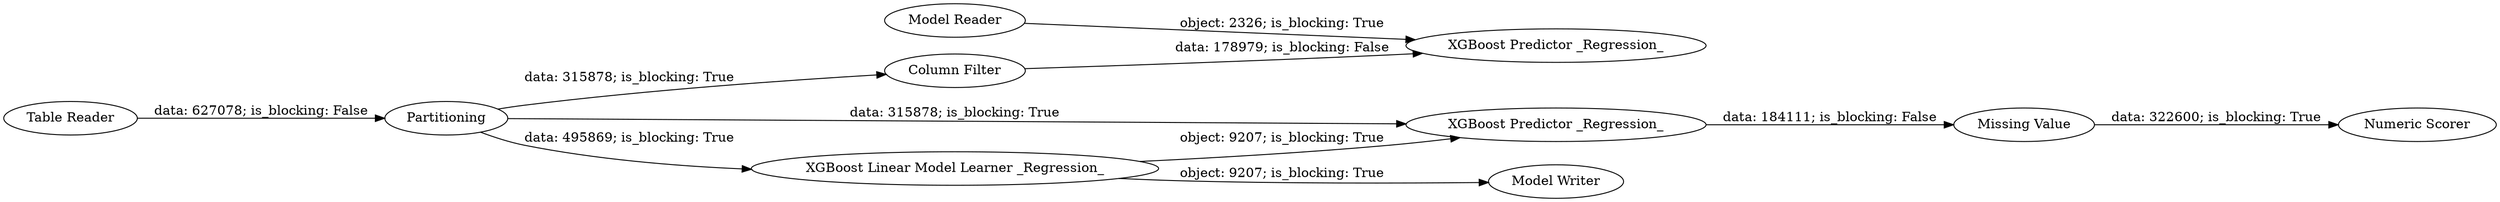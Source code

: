 digraph {
	"-2003456665253185972_53" [label="Column Filter"]
	"-2003456665253185972_30" [label="Numeric Scorer"]
	"-2003456665253185972_49" [label="XGBoost Predictor _Regression_"]
	"-2003456665253185972_24" [label=Partitioning]
	"-2003456665253185972_54" [label="Table Reader"]
	"-2003456665253185972_51" [label="Model Reader"]
	"-2003456665253185972_50" [label="Model Writer"]
	"-2003456665253185972_48" [label="XGBoost Linear Model Learner _Regression_"]
	"-2003456665253185972_46" [label="Missing Value"]
	"-2003456665253185972_52" [label="XGBoost Predictor _Regression_"]
	"-2003456665253185972_24" -> "-2003456665253185972_48" [label="data: 495869; is_blocking: True"]
	"-2003456665253185972_48" -> "-2003456665253185972_49" [label="object: 9207; is_blocking: True"]
	"-2003456665253185972_46" -> "-2003456665253185972_30" [label="data: 322600; is_blocking: True"]
	"-2003456665253185972_53" -> "-2003456665253185972_52" [label="data: 178979; is_blocking: False"]
	"-2003456665253185972_24" -> "-2003456665253185972_49" [label="data: 315878; is_blocking: True"]
	"-2003456665253185972_51" -> "-2003456665253185972_52" [label="object: 2326; is_blocking: True"]
	"-2003456665253185972_48" -> "-2003456665253185972_50" [label="object: 9207; is_blocking: True"]
	"-2003456665253185972_54" -> "-2003456665253185972_24" [label="data: 627078; is_blocking: False"]
	"-2003456665253185972_24" -> "-2003456665253185972_53" [label="data: 315878; is_blocking: True"]
	"-2003456665253185972_49" -> "-2003456665253185972_46" [label="data: 184111; is_blocking: False"]
	rankdir=LR
}
